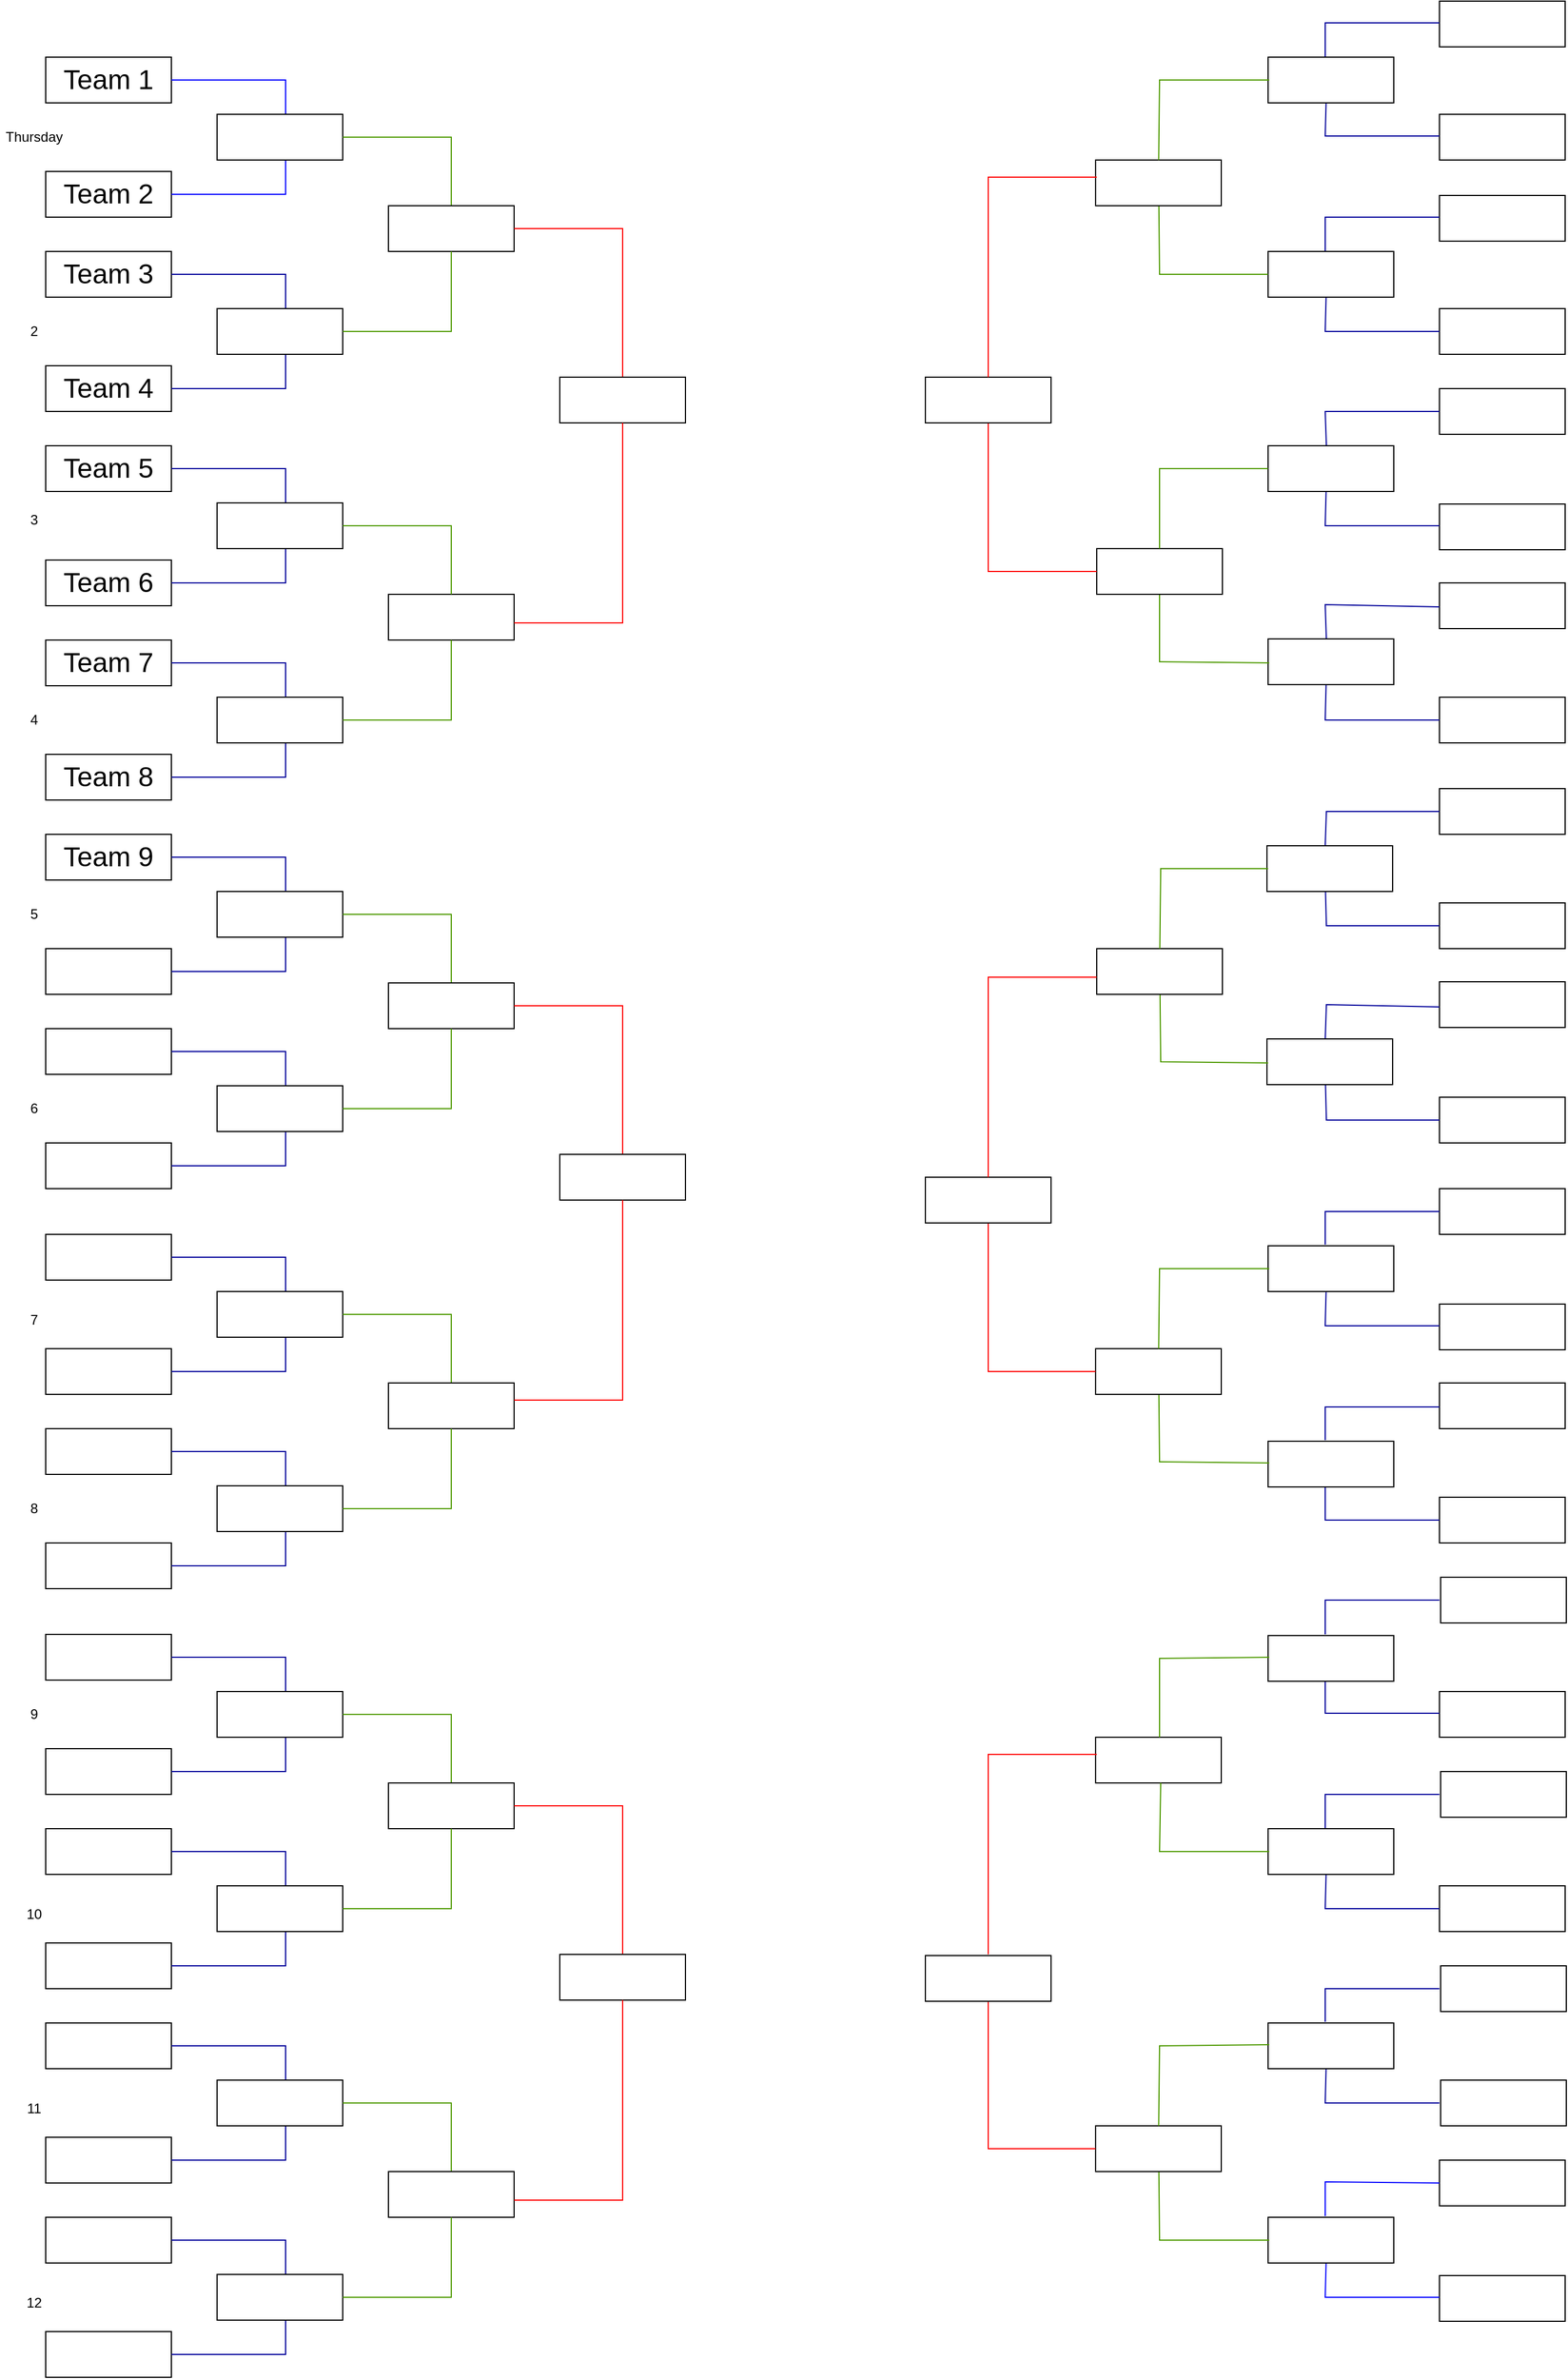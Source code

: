 <mxfile version="26.0.14">
  <diagram name="Page-1" id="8wgxy9TzFDl7dWRC7cgr">
    <mxGraphModel dx="2560" dy="1858" grid="1" gridSize="10" guides="1" tooltips="1" connect="1" arrows="1" fold="1" page="1" pageScale="1" pageWidth="850" pageHeight="1100" math="0" shadow="0">
      <root>
        <mxCell id="0" />
        <mxCell id="1" parent="0" />
        <mxCell id="CkMFdOmKAKPlQsbWJ-E4-1" value="&lt;span style=&quot;font-size: 24px;&quot;&gt;Team 5&lt;/span&gt;" style="rounded=0;whiteSpace=wrap;html=1;" parent="1" vertex="1">
          <mxGeometry x="-260" y="-100" width="110" height="40" as="geometry" />
        </mxCell>
        <mxCell id="CkMFdOmKAKPlQsbWJ-E4-3" value="&lt;span style=&quot;font-size: 24px;&quot;&gt;Team 6&lt;/span&gt;" style="rounded=0;whiteSpace=wrap;html=1;" parent="1" vertex="1">
          <mxGeometry x="-260" width="110" height="40" as="geometry" />
        </mxCell>
        <mxCell id="CkMFdOmKAKPlQsbWJ-E4-8" value="" style="endArrow=none;html=1;rounded=0;strokeColor=light-dark(#000099,#FFFFFF);" parent="1" edge="1">
          <mxGeometry width="50" height="50" relative="1" as="geometry">
            <mxPoint x="-150" y="-80" as="sourcePoint" />
            <mxPoint x="-50" y="-40" as="targetPoint" />
            <Array as="points">
              <mxPoint x="-50" y="-80" />
            </Array>
          </mxGeometry>
        </mxCell>
        <mxCell id="CkMFdOmKAKPlQsbWJ-E4-9" value="" style="endArrow=none;html=1;rounded=0;strokeColor=light-dark(#000099,#FFFFFF);" parent="1" edge="1">
          <mxGeometry width="50" height="50" relative="1" as="geometry">
            <mxPoint x="-150" y="20" as="sourcePoint" />
            <mxPoint x="-50" y="-10" as="targetPoint" />
            <Array as="points">
              <mxPoint x="-50" y="20" />
            </Array>
          </mxGeometry>
        </mxCell>
        <mxCell id="CkMFdOmKAKPlQsbWJ-E4-10" value="" style="rounded=0;whiteSpace=wrap;html=1;" parent="1" vertex="1">
          <mxGeometry x="-110" y="-50" width="110" height="40" as="geometry" />
        </mxCell>
        <mxCell id="CkMFdOmKAKPlQsbWJ-E4-11" value="&lt;span style=&quot;font-size: 24px;&quot;&gt;Team 7&lt;/span&gt;" style="rounded=0;whiteSpace=wrap;html=1;" parent="1" vertex="1">
          <mxGeometry x="-260" y="70" width="110" height="40" as="geometry" />
        </mxCell>
        <mxCell id="CkMFdOmKAKPlQsbWJ-E4-12" value="&lt;span style=&quot;font-size: 24px;&quot;&gt;Team 8&lt;/span&gt;" style="rounded=0;whiteSpace=wrap;html=1;" parent="1" vertex="1">
          <mxGeometry x="-260" y="170" width="110" height="40" as="geometry" />
        </mxCell>
        <mxCell id="CkMFdOmKAKPlQsbWJ-E4-13" value="" style="endArrow=none;html=1;rounded=0;strokeColor=light-dark(#000099,#FFFFFF);" parent="1" edge="1">
          <mxGeometry width="50" height="50" relative="1" as="geometry">
            <mxPoint x="-150" y="90" as="sourcePoint" />
            <mxPoint x="-50" y="130" as="targetPoint" />
            <Array as="points">
              <mxPoint x="-50" y="90" />
            </Array>
          </mxGeometry>
        </mxCell>
        <mxCell id="CkMFdOmKAKPlQsbWJ-E4-14" value="" style="endArrow=none;html=1;rounded=0;strokeColor=light-dark(#000099,#FFFFFF);" parent="1" edge="1">
          <mxGeometry width="50" height="50" relative="1" as="geometry">
            <mxPoint x="-150" y="190" as="sourcePoint" />
            <mxPoint x="-50" y="160" as="targetPoint" />
            <Array as="points">
              <mxPoint x="-50" y="190" />
            </Array>
          </mxGeometry>
        </mxCell>
        <mxCell id="CkMFdOmKAKPlQsbWJ-E4-15" value="" style="rounded=0;whiteSpace=wrap;html=1;" parent="1" vertex="1">
          <mxGeometry x="-110" y="120" width="110" height="40" as="geometry" />
        </mxCell>
        <mxCell id="CkMFdOmKAKPlQsbWJ-E4-16" value="&lt;span style=&quot;font-size: 24px;&quot;&gt;Team 9&lt;/span&gt;" style="rounded=0;whiteSpace=wrap;html=1;" parent="1" vertex="1">
          <mxGeometry x="-260" y="240" width="110" height="40" as="geometry" />
        </mxCell>
        <mxCell id="CkMFdOmKAKPlQsbWJ-E4-17" value="" style="rounded=0;whiteSpace=wrap;html=1;" parent="1" vertex="1">
          <mxGeometry x="-260" y="340" width="110" height="40" as="geometry" />
        </mxCell>
        <mxCell id="CkMFdOmKAKPlQsbWJ-E4-18" value="" style="endArrow=none;html=1;rounded=0;strokeColor=light-dark(#000099,#FFFFFF);" parent="1" edge="1">
          <mxGeometry width="50" height="50" relative="1" as="geometry">
            <mxPoint x="-150" y="260" as="sourcePoint" />
            <mxPoint x="-50" y="300" as="targetPoint" />
            <Array as="points">
              <mxPoint x="-50" y="260" />
            </Array>
          </mxGeometry>
        </mxCell>
        <mxCell id="CkMFdOmKAKPlQsbWJ-E4-19" value="" style="endArrow=none;html=1;rounded=0;strokeColor=light-dark(#000099,#FFFFFF);" parent="1" edge="1">
          <mxGeometry width="50" height="50" relative="1" as="geometry">
            <mxPoint x="-150" y="360" as="sourcePoint" />
            <mxPoint x="-50" y="330" as="targetPoint" />
            <Array as="points">
              <mxPoint x="-50" y="360" />
            </Array>
          </mxGeometry>
        </mxCell>
        <mxCell id="CkMFdOmKAKPlQsbWJ-E4-20" value="" style="rounded=0;whiteSpace=wrap;html=1;" parent="1" vertex="1">
          <mxGeometry x="-110" y="290" width="110" height="40" as="geometry" />
        </mxCell>
        <mxCell id="CkMFdOmKAKPlQsbWJ-E4-21" value="" style="rounded=0;whiteSpace=wrap;html=1;" parent="1" vertex="1">
          <mxGeometry x="-260" y="410" width="110" height="40" as="geometry" />
        </mxCell>
        <mxCell id="CkMFdOmKAKPlQsbWJ-E4-22" value="" style="rounded=0;whiteSpace=wrap;html=1;" parent="1" vertex="1">
          <mxGeometry x="-260" y="510" width="110" height="40" as="geometry" />
        </mxCell>
        <mxCell id="CkMFdOmKAKPlQsbWJ-E4-23" value="" style="endArrow=none;html=1;rounded=0;strokeColor=light-dark(#000099,#FFFFFF);" parent="1" edge="1">
          <mxGeometry width="50" height="50" relative="1" as="geometry">
            <mxPoint x="-150" y="430" as="sourcePoint" />
            <mxPoint x="-50" y="470" as="targetPoint" />
            <Array as="points">
              <mxPoint x="-50" y="430" />
            </Array>
          </mxGeometry>
        </mxCell>
        <mxCell id="CkMFdOmKAKPlQsbWJ-E4-24" value="" style="endArrow=none;html=1;rounded=0;strokeColor=light-dark(#000099,#FFFFFF);" parent="1" edge="1">
          <mxGeometry width="50" height="50" relative="1" as="geometry">
            <mxPoint x="-150" y="530" as="sourcePoint" />
            <mxPoint x="-50" y="500" as="targetPoint" />
            <Array as="points">
              <mxPoint x="-50" y="530" />
            </Array>
          </mxGeometry>
        </mxCell>
        <mxCell id="CkMFdOmKAKPlQsbWJ-E4-25" value="" style="rounded=0;whiteSpace=wrap;html=1;" parent="1" vertex="1">
          <mxGeometry x="-110" y="460" width="110" height="40" as="geometry" />
        </mxCell>
        <mxCell id="CkMFdOmKAKPlQsbWJ-E4-26" value="" style="rounded=0;whiteSpace=wrap;html=1;" parent="1" vertex="1">
          <mxGeometry x="-260" y="590" width="110" height="40" as="geometry" />
        </mxCell>
        <mxCell id="CkMFdOmKAKPlQsbWJ-E4-27" value="" style="rounded=0;whiteSpace=wrap;html=1;" parent="1" vertex="1">
          <mxGeometry x="-260" y="690" width="110" height="40" as="geometry" />
        </mxCell>
        <mxCell id="CkMFdOmKAKPlQsbWJ-E4-28" value="" style="endArrow=none;html=1;rounded=0;strokeColor=light-dark(#000099,#FFFFFF);" parent="1" edge="1">
          <mxGeometry width="50" height="50" relative="1" as="geometry">
            <mxPoint x="-150" y="610" as="sourcePoint" />
            <mxPoint x="-50" y="650" as="targetPoint" />
            <Array as="points">
              <mxPoint x="-50" y="610" />
            </Array>
          </mxGeometry>
        </mxCell>
        <mxCell id="CkMFdOmKAKPlQsbWJ-E4-29" value="" style="endArrow=none;html=1;rounded=0;strokeColor=light-dark(#000099,#FFFFFF);" parent="1" edge="1">
          <mxGeometry width="50" height="50" relative="1" as="geometry">
            <mxPoint x="-150" y="710" as="sourcePoint" />
            <mxPoint x="-50" y="680" as="targetPoint" />
            <Array as="points">
              <mxPoint x="-50" y="710" />
            </Array>
          </mxGeometry>
        </mxCell>
        <mxCell id="CkMFdOmKAKPlQsbWJ-E4-30" value="" style="rounded=0;whiteSpace=wrap;html=1;" parent="1" vertex="1">
          <mxGeometry x="-110" y="640" width="110" height="40" as="geometry" />
        </mxCell>
        <mxCell id="CkMFdOmKAKPlQsbWJ-E4-36" value="" style="rounded=0;whiteSpace=wrap;html=1;" parent="1" vertex="1">
          <mxGeometry x="-260" y="760" width="110" height="40" as="geometry" />
        </mxCell>
        <mxCell id="CkMFdOmKAKPlQsbWJ-E4-37" value="" style="rounded=0;whiteSpace=wrap;html=1;" parent="1" vertex="1">
          <mxGeometry x="-260" y="860" width="110" height="40" as="geometry" />
        </mxCell>
        <mxCell id="CkMFdOmKAKPlQsbWJ-E4-38" value="" style="endArrow=none;html=1;rounded=0;strokeColor=light-dark(#000099,#FFFFFF);" parent="1" edge="1">
          <mxGeometry width="50" height="50" relative="1" as="geometry">
            <mxPoint x="-150" y="780" as="sourcePoint" />
            <mxPoint x="-50" y="820" as="targetPoint" />
            <Array as="points">
              <mxPoint x="-50" y="780" />
            </Array>
          </mxGeometry>
        </mxCell>
        <mxCell id="CkMFdOmKAKPlQsbWJ-E4-39" value="" style="endArrow=none;html=1;rounded=0;strokeColor=light-dark(#000099,#FFFFFF);" parent="1" edge="1">
          <mxGeometry width="50" height="50" relative="1" as="geometry">
            <mxPoint x="-150" y="880" as="sourcePoint" />
            <mxPoint x="-50" y="850" as="targetPoint" />
            <Array as="points">
              <mxPoint x="-50" y="880" />
            </Array>
          </mxGeometry>
        </mxCell>
        <mxCell id="CkMFdOmKAKPlQsbWJ-E4-40" value="" style="rounded=0;whiteSpace=wrap;html=1;" parent="1" vertex="1">
          <mxGeometry x="-110" y="810" width="110" height="40" as="geometry" />
        </mxCell>
        <mxCell id="CkMFdOmKAKPlQsbWJ-E4-41" value="" style="rounded=0;whiteSpace=wrap;html=1;" parent="1" vertex="1">
          <mxGeometry x="-260" y="940" width="110" height="40" as="geometry" />
        </mxCell>
        <mxCell id="CkMFdOmKAKPlQsbWJ-E4-42" value="" style="rounded=0;whiteSpace=wrap;html=1;" parent="1" vertex="1">
          <mxGeometry x="-260" y="1040" width="110" height="40" as="geometry" />
        </mxCell>
        <mxCell id="CkMFdOmKAKPlQsbWJ-E4-43" value="" style="endArrow=none;html=1;rounded=0;strokeColor=light-dark(#000099,#FFFFFF);" parent="1" edge="1">
          <mxGeometry width="50" height="50" relative="1" as="geometry">
            <mxPoint x="-150" y="960" as="sourcePoint" />
            <mxPoint x="-50" y="1000" as="targetPoint" />
            <Array as="points">
              <mxPoint x="-50" y="960" />
            </Array>
          </mxGeometry>
        </mxCell>
        <mxCell id="CkMFdOmKAKPlQsbWJ-E4-44" value="" style="endArrow=none;html=1;rounded=0;strokeColor=light-dark(#000099,#FFFFFF);" parent="1" edge="1">
          <mxGeometry width="50" height="50" relative="1" as="geometry">
            <mxPoint x="-150" y="1060" as="sourcePoint" />
            <mxPoint x="-50" y="1030" as="targetPoint" />
            <Array as="points">
              <mxPoint x="-50" y="1060" />
            </Array>
          </mxGeometry>
        </mxCell>
        <mxCell id="CkMFdOmKAKPlQsbWJ-E4-45" value="" style="rounded=0;whiteSpace=wrap;html=1;" parent="1" vertex="1">
          <mxGeometry x="-110" y="990" width="110" height="40" as="geometry" />
        </mxCell>
        <mxCell id="CkMFdOmKAKPlQsbWJ-E4-46" value="" style="rounded=0;whiteSpace=wrap;html=1;" parent="1" vertex="1">
          <mxGeometry x="-260" y="1110" width="110" height="40" as="geometry" />
        </mxCell>
        <mxCell id="CkMFdOmKAKPlQsbWJ-E4-47" value="" style="rounded=0;whiteSpace=wrap;html=1;" parent="1" vertex="1">
          <mxGeometry x="-260" y="1210" width="110" height="40" as="geometry" />
        </mxCell>
        <mxCell id="CkMFdOmKAKPlQsbWJ-E4-48" value="" style="endArrow=none;html=1;rounded=0;strokeColor=light-dark(#000099,#FFFFFF);" parent="1" edge="1">
          <mxGeometry width="50" height="50" relative="1" as="geometry">
            <mxPoint x="-150" y="1130" as="sourcePoint" />
            <mxPoint x="-50" y="1170" as="targetPoint" />
            <Array as="points">
              <mxPoint x="-50" y="1130" />
            </Array>
          </mxGeometry>
        </mxCell>
        <mxCell id="CkMFdOmKAKPlQsbWJ-E4-49" value="" style="endArrow=none;html=1;rounded=0;strokeColor=light-dark(#000099,#FFFFFF);" parent="1" edge="1">
          <mxGeometry width="50" height="50" relative="1" as="geometry">
            <mxPoint x="-150" y="1230" as="sourcePoint" />
            <mxPoint x="-50" y="1200" as="targetPoint" />
            <Array as="points">
              <mxPoint x="-50" y="1230" />
            </Array>
          </mxGeometry>
        </mxCell>
        <mxCell id="CkMFdOmKAKPlQsbWJ-E4-50" value="" style="rounded=0;whiteSpace=wrap;html=1;" parent="1" vertex="1">
          <mxGeometry x="-110" y="1160" width="110" height="40" as="geometry" />
        </mxCell>
        <mxCell id="CkMFdOmKAKPlQsbWJ-E4-51" value="" style="rounded=0;whiteSpace=wrap;html=1;" parent="1" vertex="1">
          <mxGeometry x="-260" y="1280" width="110" height="40" as="geometry" />
        </mxCell>
        <mxCell id="CkMFdOmKAKPlQsbWJ-E4-52" value="" style="rounded=0;whiteSpace=wrap;html=1;" parent="1" vertex="1">
          <mxGeometry x="-260" y="1380" width="110" height="40" as="geometry" />
        </mxCell>
        <mxCell id="CkMFdOmKAKPlQsbWJ-E4-53" value="" style="endArrow=none;html=1;rounded=0;strokeColor=light-dark(#000099,#FFFFFF);" parent="1" edge="1">
          <mxGeometry width="50" height="50" relative="1" as="geometry">
            <mxPoint x="-150" y="1300" as="sourcePoint" />
            <mxPoint x="-50" y="1340" as="targetPoint" />
            <Array as="points">
              <mxPoint x="-50" y="1300" />
            </Array>
          </mxGeometry>
        </mxCell>
        <mxCell id="CkMFdOmKAKPlQsbWJ-E4-54" value="" style="endArrow=none;html=1;rounded=0;strokeColor=light-dark(#000099,#FFFFFF);" parent="1" edge="1">
          <mxGeometry width="50" height="50" relative="1" as="geometry">
            <mxPoint x="-150" y="1400" as="sourcePoint" />
            <mxPoint x="-50" y="1370" as="targetPoint" />
            <Array as="points">
              <mxPoint x="-50" y="1400" />
            </Array>
          </mxGeometry>
        </mxCell>
        <mxCell id="CkMFdOmKAKPlQsbWJ-E4-55" value="" style="rounded=0;whiteSpace=wrap;html=1;" parent="1" vertex="1">
          <mxGeometry x="-110" y="1330" width="110" height="40" as="geometry" />
        </mxCell>
        <mxCell id="CkMFdOmKAKPlQsbWJ-E4-56" value="" style="rounded=0;whiteSpace=wrap;html=1;" parent="1" vertex="1">
          <mxGeometry x="-260" y="1450" width="110" height="40" as="geometry" />
        </mxCell>
        <mxCell id="CkMFdOmKAKPlQsbWJ-E4-57" value="" style="rounded=0;whiteSpace=wrap;html=1;" parent="1" vertex="1">
          <mxGeometry x="-260" y="1550" width="110" height="40" as="geometry" />
        </mxCell>
        <mxCell id="CkMFdOmKAKPlQsbWJ-E4-58" value="" style="endArrow=none;html=1;rounded=0;strokeColor=light-dark(#000099,#FFFFFF);" parent="1" edge="1">
          <mxGeometry width="50" height="50" relative="1" as="geometry">
            <mxPoint x="-150" y="1470" as="sourcePoint" />
            <mxPoint x="-50" y="1510" as="targetPoint" />
            <Array as="points">
              <mxPoint x="-50" y="1470" />
            </Array>
          </mxGeometry>
        </mxCell>
        <mxCell id="CkMFdOmKAKPlQsbWJ-E4-59" value="" style="endArrow=none;html=1;rounded=0;strokeColor=light-dark(#000099,#FFFFFF);" parent="1" edge="1">
          <mxGeometry width="50" height="50" relative="1" as="geometry">
            <mxPoint x="-150" y="1570" as="sourcePoint" />
            <mxPoint x="-50" y="1540" as="targetPoint" />
            <Array as="points">
              <mxPoint x="-50" y="1570" />
            </Array>
          </mxGeometry>
        </mxCell>
        <mxCell id="CkMFdOmKAKPlQsbWJ-E4-60" value="" style="rounded=0;whiteSpace=wrap;html=1;" parent="1" vertex="1">
          <mxGeometry x="-110" y="1500" width="110" height="40" as="geometry" />
        </mxCell>
        <mxCell id="CkMFdOmKAKPlQsbWJ-E4-61" value="&lt;span style=&quot;font-size: 24px;&quot;&gt;Team 3&lt;/span&gt;" style="rounded=0;whiteSpace=wrap;html=1;" parent="1" vertex="1">
          <mxGeometry x="-260" y="-270" width="110" height="40" as="geometry" />
        </mxCell>
        <mxCell id="CkMFdOmKAKPlQsbWJ-E4-62" value="&lt;span style=&quot;font-size: 24px;&quot;&gt;Team 4&lt;/span&gt;" style="rounded=0;whiteSpace=wrap;html=1;" parent="1" vertex="1">
          <mxGeometry x="-260" y="-170" width="110" height="40" as="geometry" />
        </mxCell>
        <mxCell id="CkMFdOmKAKPlQsbWJ-E4-63" value="" style="endArrow=none;html=1;rounded=0;strokeColor=light-dark(#000099,#FFFFFF);" parent="1" edge="1">
          <mxGeometry width="50" height="50" relative="1" as="geometry">
            <mxPoint x="-150" y="-250" as="sourcePoint" />
            <mxPoint x="-50" y="-210" as="targetPoint" />
            <Array as="points">
              <mxPoint x="-50" y="-250" />
            </Array>
          </mxGeometry>
        </mxCell>
        <mxCell id="CkMFdOmKAKPlQsbWJ-E4-64" value="" style="endArrow=none;html=1;rounded=0;strokeColor=light-dark(#000099,#FFFFFF);" parent="1" edge="1">
          <mxGeometry width="50" height="50" relative="1" as="geometry">
            <mxPoint x="-150" y="-150" as="sourcePoint" />
            <mxPoint x="-50" y="-180" as="targetPoint" />
            <Array as="points">
              <mxPoint x="-50" y="-150" />
            </Array>
          </mxGeometry>
        </mxCell>
        <mxCell id="CkMFdOmKAKPlQsbWJ-E4-65" value="" style="rounded=0;whiteSpace=wrap;html=1;" parent="1" vertex="1">
          <mxGeometry x="-110" y="-220" width="110" height="40" as="geometry" />
        </mxCell>
        <mxCell id="CkMFdOmKAKPlQsbWJ-E4-66" value="&lt;font style=&quot;font-size: 24px;&quot;&gt;Team 1&lt;/font&gt;" style="rounded=0;whiteSpace=wrap;html=1;" parent="1" vertex="1">
          <mxGeometry x="-260" y="-440" width="110" height="40" as="geometry" />
        </mxCell>
        <mxCell id="CkMFdOmKAKPlQsbWJ-E4-67" value="&lt;span style=&quot;font-size: 24px;&quot;&gt;Team 2&lt;/span&gt;" style="rounded=0;whiteSpace=wrap;html=1;" parent="1" vertex="1">
          <mxGeometry x="-260" y="-340" width="110" height="40" as="geometry" />
        </mxCell>
        <mxCell id="CkMFdOmKAKPlQsbWJ-E4-68" value="" style="endArrow=none;html=1;rounded=0;strokeColor=light-dark(#0000FF,#FFFFFF);" parent="1" edge="1">
          <mxGeometry width="50" height="50" relative="1" as="geometry">
            <mxPoint x="-150" y="-420" as="sourcePoint" />
            <mxPoint x="-50" y="-380" as="targetPoint" />
            <Array as="points">
              <mxPoint x="-50" y="-420" />
            </Array>
          </mxGeometry>
        </mxCell>
        <mxCell id="CkMFdOmKAKPlQsbWJ-E4-69" value="" style="endArrow=none;html=1;rounded=0;strokeColor=light-dark(#0000FF,#FFFFFF);" parent="1" edge="1">
          <mxGeometry width="50" height="50" relative="1" as="geometry">
            <mxPoint x="-150" y="-320" as="sourcePoint" />
            <mxPoint x="-50" y="-350" as="targetPoint" />
            <Array as="points">
              <mxPoint x="-50" y="-320" />
            </Array>
          </mxGeometry>
        </mxCell>
        <mxCell id="CkMFdOmKAKPlQsbWJ-E4-70" value="" style="rounded=0;whiteSpace=wrap;html=1;" parent="1" vertex="1">
          <mxGeometry x="-110" y="-390" width="110" height="40" as="geometry" />
        </mxCell>
        <mxCell id="CkMFdOmKAKPlQsbWJ-E4-131" value="" style="endArrow=none;html=1;rounded=0;entryX=0.5;entryY=0;entryDx=0;entryDy=0;strokeColor=light-dark(#4D9900,#FFFFFF);" parent="1" target="CkMFdOmKAKPlQsbWJ-E4-133" edge="1">
          <mxGeometry width="50" height="50" relative="1" as="geometry">
            <mxPoint y="-370" as="sourcePoint" />
            <mxPoint x="99" y="-305" as="targetPoint" />
            <Array as="points">
              <mxPoint x="95" y="-370" />
            </Array>
          </mxGeometry>
        </mxCell>
        <mxCell id="CkMFdOmKAKPlQsbWJ-E4-133" value="" style="rounded=0;whiteSpace=wrap;html=1;" parent="1" vertex="1">
          <mxGeometry x="40" y="-310" width="110" height="40" as="geometry" />
        </mxCell>
        <mxCell id="CkMFdOmKAKPlQsbWJ-E4-134" value="" style="endArrow=none;html=1;rounded=0;strokeColor=light-dark(#4D9900,#FFFFFF);" parent="1" target="CkMFdOmKAKPlQsbWJ-E4-133" edge="1">
          <mxGeometry width="50" height="50" relative="1" as="geometry">
            <mxPoint y="-200" as="sourcePoint" />
            <mxPoint x="95" y="-140" as="targetPoint" />
            <Array as="points">
              <mxPoint x="95" y="-200" />
            </Array>
          </mxGeometry>
        </mxCell>
        <mxCell id="CkMFdOmKAKPlQsbWJ-E4-136" value="" style="rounded=0;whiteSpace=wrap;html=1;" parent="1" vertex="1">
          <mxGeometry x="40" y="30" width="110" height="40" as="geometry" />
        </mxCell>
        <mxCell id="CkMFdOmKAKPlQsbWJ-E4-137" value="" style="endArrow=none;html=1;rounded=0;entryX=0.5;entryY=0;entryDx=0;entryDy=0;strokeColor=light-dark(#4D9900,#FFFFFF);" parent="1" edge="1">
          <mxGeometry width="50" height="50" relative="1" as="geometry">
            <mxPoint y="-30" as="sourcePoint" />
            <mxPoint x="95" y="30" as="targetPoint" />
            <Array as="points">
              <mxPoint x="95" y="-30" />
            </Array>
          </mxGeometry>
        </mxCell>
        <mxCell id="CkMFdOmKAKPlQsbWJ-E4-138" value="" style="endArrow=none;html=1;rounded=0;strokeColor=light-dark(#4D9900,#FFFFFF);" parent="1" edge="1">
          <mxGeometry width="50" height="50" relative="1" as="geometry">
            <mxPoint y="140" as="sourcePoint" />
            <mxPoint x="95" y="70" as="targetPoint" />
            <Array as="points">
              <mxPoint x="95" y="140" />
            </Array>
          </mxGeometry>
        </mxCell>
        <mxCell id="CkMFdOmKAKPlQsbWJ-E4-139" value="" style="endArrow=none;html=1;rounded=0;entryX=0.5;entryY=0;entryDx=0;entryDy=0;strokeColor=light-dark(#4D9900,#FFFFFF);" parent="1" target="CkMFdOmKAKPlQsbWJ-E4-140" edge="1">
          <mxGeometry width="50" height="50" relative="1" as="geometry">
            <mxPoint y="310" as="sourcePoint" />
            <mxPoint x="99" y="375" as="targetPoint" />
            <Array as="points">
              <mxPoint x="95" y="310" />
            </Array>
          </mxGeometry>
        </mxCell>
        <mxCell id="CkMFdOmKAKPlQsbWJ-E4-140" value="" style="rounded=0;whiteSpace=wrap;html=1;" parent="1" vertex="1">
          <mxGeometry x="40" y="370" width="110" height="40" as="geometry" />
        </mxCell>
        <mxCell id="CkMFdOmKAKPlQsbWJ-E4-141" value="" style="endArrow=none;html=1;rounded=0;strokeColor=light-dark(#4D9900,#FFFFFF);" parent="1" target="CkMFdOmKAKPlQsbWJ-E4-140" edge="1">
          <mxGeometry width="50" height="50" relative="1" as="geometry">
            <mxPoint y="480" as="sourcePoint" />
            <mxPoint x="95" y="540" as="targetPoint" />
            <Array as="points">
              <mxPoint x="95" y="480" />
            </Array>
          </mxGeometry>
        </mxCell>
        <mxCell id="CkMFdOmKAKPlQsbWJ-E4-142" value="" style="endArrow=none;html=1;rounded=0;entryX=0.5;entryY=0;entryDx=0;entryDy=0;strokeColor=light-dark(#4D9900,#FFFFFF);" parent="1" target="CkMFdOmKAKPlQsbWJ-E4-143" edge="1">
          <mxGeometry width="50" height="50" relative="1" as="geometry">
            <mxPoint y="660" as="sourcePoint" />
            <mxPoint x="99" y="725" as="targetPoint" />
            <Array as="points">
              <mxPoint x="95" y="660" />
            </Array>
          </mxGeometry>
        </mxCell>
        <mxCell id="CkMFdOmKAKPlQsbWJ-E4-143" value="" style="rounded=0;whiteSpace=wrap;html=1;" parent="1" vertex="1">
          <mxGeometry x="40" y="720" width="110" height="40" as="geometry" />
        </mxCell>
        <mxCell id="CkMFdOmKAKPlQsbWJ-E4-144" value="" style="endArrow=none;html=1;rounded=0;strokeColor=light-dark(#4D9900,#FFFFFF);" parent="1" target="CkMFdOmKAKPlQsbWJ-E4-143" edge="1">
          <mxGeometry width="50" height="50" relative="1" as="geometry">
            <mxPoint y="830" as="sourcePoint" />
            <mxPoint x="95" y="890" as="targetPoint" />
            <Array as="points">
              <mxPoint x="95" y="830" />
            </Array>
          </mxGeometry>
        </mxCell>
        <mxCell id="CkMFdOmKAKPlQsbWJ-E4-145" value="" style="endArrow=none;html=1;rounded=0;entryX=0.5;entryY=0;entryDx=0;entryDy=0;strokeColor=light-dark(#4D9900,#FFFFFF);" parent="1" target="CkMFdOmKAKPlQsbWJ-E4-146" edge="1">
          <mxGeometry width="50" height="50" relative="1" as="geometry">
            <mxPoint y="1010" as="sourcePoint" />
            <mxPoint x="99" y="1075" as="targetPoint" />
            <Array as="points">
              <mxPoint x="95" y="1010" />
            </Array>
          </mxGeometry>
        </mxCell>
        <mxCell id="CkMFdOmKAKPlQsbWJ-E4-146" value="" style="rounded=0;whiteSpace=wrap;html=1;" parent="1" vertex="1">
          <mxGeometry x="40" y="1070" width="110" height="40" as="geometry" />
        </mxCell>
        <mxCell id="CkMFdOmKAKPlQsbWJ-E4-147" value="" style="endArrow=none;html=1;rounded=0;strokeColor=light-dark(#4D9900,#FFFFFF);" parent="1" target="CkMFdOmKAKPlQsbWJ-E4-146" edge="1">
          <mxGeometry width="50" height="50" relative="1" as="geometry">
            <mxPoint y="1180" as="sourcePoint" />
            <mxPoint x="95" y="1240" as="targetPoint" />
            <Array as="points">
              <mxPoint x="95" y="1180" />
            </Array>
          </mxGeometry>
        </mxCell>
        <mxCell id="CkMFdOmKAKPlQsbWJ-E4-148" value="" style="endArrow=none;html=1;rounded=0;entryX=0.5;entryY=0;entryDx=0;entryDy=0;strokeColor=light-dark(#4D9900,#FFFFFF);" parent="1" target="CkMFdOmKAKPlQsbWJ-E4-149" edge="1">
          <mxGeometry width="50" height="50" relative="1" as="geometry">
            <mxPoint y="1350" as="sourcePoint" />
            <mxPoint x="99" y="1415" as="targetPoint" />
            <Array as="points">
              <mxPoint x="95" y="1350" />
            </Array>
          </mxGeometry>
        </mxCell>
        <mxCell id="CkMFdOmKAKPlQsbWJ-E4-149" value="" style="rounded=0;whiteSpace=wrap;html=1;" parent="1" vertex="1">
          <mxGeometry x="40" y="1410" width="110" height="40" as="geometry" />
        </mxCell>
        <mxCell id="CkMFdOmKAKPlQsbWJ-E4-150" value="" style="endArrow=none;html=1;rounded=0;strokeColor=light-dark(#4D9900,#FFFFFF);" parent="1" target="CkMFdOmKAKPlQsbWJ-E4-149" edge="1">
          <mxGeometry width="50" height="50" relative="1" as="geometry">
            <mxPoint y="1520" as="sourcePoint" />
            <mxPoint x="95" y="1580" as="targetPoint" />
            <Array as="points">
              <mxPoint x="95" y="1520" />
            </Array>
          </mxGeometry>
        </mxCell>
        <mxCell id="CkMFdOmKAKPlQsbWJ-E4-151" value="" style="endArrow=none;html=1;rounded=0;entryX=0.5;entryY=0;entryDx=0;entryDy=0;strokeColor=light-dark(#FF0000,#FFFFFF);" parent="1" target="CkMFdOmKAKPlQsbWJ-E4-152" edge="1">
          <mxGeometry width="50" height="50" relative="1" as="geometry">
            <mxPoint x="150" y="-290" as="sourcePoint" />
            <mxPoint x="245" y="-230" as="targetPoint" />
            <Array as="points">
              <mxPoint x="245" y="-290" />
            </Array>
          </mxGeometry>
        </mxCell>
        <mxCell id="CkMFdOmKAKPlQsbWJ-E4-152" value="" style="rounded=0;whiteSpace=wrap;html=1;" parent="1" vertex="1">
          <mxGeometry x="190" y="-160" width="110" height="40" as="geometry" />
        </mxCell>
        <mxCell id="CkMFdOmKAKPlQsbWJ-E4-153" value="" style="endArrow=none;html=1;rounded=0;strokeColor=light-dark(#FF0000,#FFFFFF);entryX=0.5;entryY=1;entryDx=0;entryDy=0;" parent="1" target="CkMFdOmKAKPlQsbWJ-E4-152" edge="1">
          <mxGeometry width="50" height="50" relative="1" as="geometry">
            <mxPoint x="150" y="55" as="sourcePoint" />
            <mxPoint x="245" y="-15" as="targetPoint" />
            <Array as="points">
              <mxPoint x="245" y="55" />
            </Array>
          </mxGeometry>
        </mxCell>
        <mxCell id="CkMFdOmKAKPlQsbWJ-E4-154" value="" style="endArrow=none;html=1;rounded=0;entryX=0.5;entryY=0;entryDx=0;entryDy=0;strokeColor=light-dark(#FF0000,#FFFFFF);" parent="1" target="CkMFdOmKAKPlQsbWJ-E4-155" edge="1">
          <mxGeometry width="50" height="50" relative="1" as="geometry">
            <mxPoint x="150" y="390" as="sourcePoint" />
            <mxPoint x="245" y="450" as="targetPoint" />
            <Array as="points">
              <mxPoint x="245" y="390" />
            </Array>
          </mxGeometry>
        </mxCell>
        <mxCell id="CkMFdOmKAKPlQsbWJ-E4-155" value="" style="rounded=0;whiteSpace=wrap;html=1;" parent="1" vertex="1">
          <mxGeometry x="190" y="520" width="110" height="40" as="geometry" />
        </mxCell>
        <mxCell id="CkMFdOmKAKPlQsbWJ-E4-156" value="" style="endArrow=none;html=1;rounded=0;strokeColor=light-dark(#FF0000,#FFFFFF);entryX=0.5;entryY=1;entryDx=0;entryDy=0;" parent="1" target="CkMFdOmKAKPlQsbWJ-E4-155" edge="1">
          <mxGeometry width="50" height="50" relative="1" as="geometry">
            <mxPoint x="150" y="735" as="sourcePoint" />
            <mxPoint x="245" y="665" as="targetPoint" />
            <Array as="points">
              <mxPoint x="245" y="735" />
            </Array>
          </mxGeometry>
        </mxCell>
        <mxCell id="CkMFdOmKAKPlQsbWJ-E4-157" value="" style="endArrow=none;html=1;rounded=0;entryX=0.5;entryY=0;entryDx=0;entryDy=0;strokeColor=light-dark(#FF0000,#FFFFFF);" parent="1" target="CkMFdOmKAKPlQsbWJ-E4-158" edge="1">
          <mxGeometry width="50" height="50" relative="1" as="geometry">
            <mxPoint x="150" y="1090" as="sourcePoint" />
            <mxPoint x="245" y="1150" as="targetPoint" />
            <Array as="points">
              <mxPoint x="245" y="1090" />
            </Array>
          </mxGeometry>
        </mxCell>
        <mxCell id="CkMFdOmKAKPlQsbWJ-E4-158" value="" style="rounded=0;whiteSpace=wrap;html=1;" parent="1" vertex="1">
          <mxGeometry x="190" y="1220" width="110" height="40" as="geometry" />
        </mxCell>
        <mxCell id="CkMFdOmKAKPlQsbWJ-E4-159" value="" style="endArrow=none;html=1;rounded=0;strokeColor=light-dark(#FF0000,#FFFFFF);entryX=0.5;entryY=1;entryDx=0;entryDy=0;" parent="1" target="CkMFdOmKAKPlQsbWJ-E4-158" edge="1">
          <mxGeometry width="50" height="50" relative="1" as="geometry">
            <mxPoint x="150" y="1435" as="sourcePoint" />
            <mxPoint x="245" y="1365" as="targetPoint" />
            <Array as="points">
              <mxPoint x="245" y="1435" />
            </Array>
          </mxGeometry>
        </mxCell>
        <mxCell id="CkMFdOmKAKPlQsbWJ-E4-161" value="Thursday" style="text;html=1;align=center;verticalAlign=middle;whiteSpace=wrap;rounded=0;" parent="1" vertex="1">
          <mxGeometry x="-300" y="-385" width="60" height="30" as="geometry" />
        </mxCell>
        <mxCell id="CkMFdOmKAKPlQsbWJ-E4-162" value="2" style="text;html=1;align=center;verticalAlign=middle;whiteSpace=wrap;rounded=0;" parent="1" vertex="1">
          <mxGeometry x="-300" y="-215" width="60" height="30" as="geometry" />
        </mxCell>
        <mxCell id="CkMFdOmKAKPlQsbWJ-E4-163" value="3" style="text;html=1;align=center;verticalAlign=middle;whiteSpace=wrap;rounded=0;" parent="1" vertex="1">
          <mxGeometry x="-300" y="-50" width="60" height="30" as="geometry" />
        </mxCell>
        <mxCell id="CkMFdOmKAKPlQsbWJ-E4-164" value="4" style="text;html=1;align=center;verticalAlign=middle;whiteSpace=wrap;rounded=0;" parent="1" vertex="1">
          <mxGeometry x="-300" y="125" width="60" height="30" as="geometry" />
        </mxCell>
        <mxCell id="CkMFdOmKAKPlQsbWJ-E4-165" value="5" style="text;html=1;align=center;verticalAlign=middle;whiteSpace=wrap;rounded=0;" parent="1" vertex="1">
          <mxGeometry x="-300" y="295" width="60" height="30" as="geometry" />
        </mxCell>
        <mxCell id="CkMFdOmKAKPlQsbWJ-E4-166" value="6" style="text;html=1;align=center;verticalAlign=middle;whiteSpace=wrap;rounded=0;" parent="1" vertex="1">
          <mxGeometry x="-300" y="465" width="60" height="30" as="geometry" />
        </mxCell>
        <mxCell id="CkMFdOmKAKPlQsbWJ-E4-167" value="7" style="text;html=1;align=center;verticalAlign=middle;whiteSpace=wrap;rounded=0;" parent="1" vertex="1">
          <mxGeometry x="-300" y="650" width="60" height="30" as="geometry" />
        </mxCell>
        <mxCell id="CkMFdOmKAKPlQsbWJ-E4-168" value="8" style="text;html=1;align=center;verticalAlign=middle;whiteSpace=wrap;rounded=0;" parent="1" vertex="1">
          <mxGeometry x="-300" y="815" width="60" height="30" as="geometry" />
        </mxCell>
        <mxCell id="CkMFdOmKAKPlQsbWJ-E4-169" value="9" style="text;html=1;align=center;verticalAlign=middle;whiteSpace=wrap;rounded=0;" parent="1" vertex="1">
          <mxGeometry x="-300" y="995" width="60" height="30" as="geometry" />
        </mxCell>
        <mxCell id="CkMFdOmKAKPlQsbWJ-E4-170" value="10" style="text;html=1;align=center;verticalAlign=middle;whiteSpace=wrap;rounded=0;" parent="1" vertex="1">
          <mxGeometry x="-300" y="1170" width="60" height="30" as="geometry" />
        </mxCell>
        <mxCell id="CkMFdOmKAKPlQsbWJ-E4-171" value="11" style="text;html=1;align=center;verticalAlign=middle;whiteSpace=wrap;rounded=0;" parent="1" vertex="1">
          <mxGeometry x="-300" y="1340" width="60" height="30" as="geometry" />
        </mxCell>
        <mxCell id="CkMFdOmKAKPlQsbWJ-E4-172" value="12" style="text;html=1;align=center;verticalAlign=middle;whiteSpace=wrap;rounded=0;" parent="1" vertex="1">
          <mxGeometry x="-300" y="1510" width="60" height="30" as="geometry" />
        </mxCell>
        <mxCell id="CkMFdOmKAKPlQsbWJ-E4-260" value="" style="group;rotation=-180;" parent="1" vertex="1" connectable="0">
          <mxGeometry x="510" y="-490" width="560" height="2030" as="geometry" />
        </mxCell>
        <mxCell id="CkMFdOmKAKPlQsbWJ-E4-173" value="" style="rounded=0;whiteSpace=wrap;html=1;direction=west;rotation=-180;" parent="CkMFdOmKAKPlQsbWJ-E4-260" vertex="1">
          <mxGeometry x="450" y="1650" width="110" height="40" as="geometry" />
        </mxCell>
        <mxCell id="CkMFdOmKAKPlQsbWJ-E4-174" value="" style="rounded=0;whiteSpace=wrap;html=1;direction=west;rotation=-180;" parent="CkMFdOmKAKPlQsbWJ-E4-260" vertex="1">
          <mxGeometry x="451" y="1550" width="110" height="40" as="geometry" />
        </mxCell>
        <mxCell id="CkMFdOmKAKPlQsbWJ-E4-175" value="" style="endArrow=none;html=1;rounded=0;strokeColor=light-dark(#000099,#FFFFFF);" parent="CkMFdOmKAKPlQsbWJ-E4-260" edge="1">
          <mxGeometry width="50" height="50" relative="1" as="geometry">
            <mxPoint x="450" y="1670" as="sourcePoint" />
            <mxPoint x="351" y="1630" as="targetPoint" />
            <Array as="points">
              <mxPoint x="350" y="1670" />
            </Array>
          </mxGeometry>
        </mxCell>
        <mxCell id="CkMFdOmKAKPlQsbWJ-E4-176" value="" style="endArrow=none;html=1;rounded=0;strokeColor=light-dark(#000099,#FFFFFF);" parent="CkMFdOmKAKPlQsbWJ-E4-260" edge="1">
          <mxGeometry width="50" height="50" relative="1" as="geometry">
            <mxPoint x="450" y="1570" as="sourcePoint" />
            <mxPoint x="350" y="1600" as="targetPoint" />
            <Array as="points">
              <mxPoint x="350" y="1570" />
            </Array>
          </mxGeometry>
        </mxCell>
        <mxCell id="CkMFdOmKAKPlQsbWJ-E4-177" value="" style="rounded=0;whiteSpace=wrap;html=1;direction=west;rotation=-180;" parent="CkMFdOmKAKPlQsbWJ-E4-260" vertex="1">
          <mxGeometry x="300" y="1600" width="110" height="40" as="geometry" />
        </mxCell>
        <mxCell id="CkMFdOmKAKPlQsbWJ-E4-178" value="" style="rounded=0;whiteSpace=wrap;html=1;direction=west;rotation=-180;" parent="CkMFdOmKAKPlQsbWJ-E4-260" vertex="1">
          <mxGeometry x="450" y="1480" width="110" height="40" as="geometry" />
        </mxCell>
        <mxCell id="CkMFdOmKAKPlQsbWJ-E4-179" value="" style="rounded=0;whiteSpace=wrap;html=1;direction=west;rotation=-180;" parent="CkMFdOmKAKPlQsbWJ-E4-260" vertex="1">
          <mxGeometry x="451" y="1380" width="110" height="40" as="geometry" />
        </mxCell>
        <mxCell id="CkMFdOmKAKPlQsbWJ-E4-180" value="" style="endArrow=none;html=1;rounded=0;strokeColor=light-dark(#000099,#FFFFFF);" parent="CkMFdOmKAKPlQsbWJ-E4-260" edge="1">
          <mxGeometry width="50" height="50" relative="1" as="geometry">
            <mxPoint x="450" y="1499" as="sourcePoint" />
            <mxPoint x="350" y="1460" as="targetPoint" />
            <Array as="points">
              <mxPoint x="350" y="1499" />
            </Array>
          </mxGeometry>
        </mxCell>
        <mxCell id="CkMFdOmKAKPlQsbWJ-E4-181" value="" style="endArrow=none;html=1;rounded=0;strokeColor=light-dark(#000099,#FFFFFF);" parent="CkMFdOmKAKPlQsbWJ-E4-260" edge="1">
          <mxGeometry width="50" height="50" relative="1" as="geometry">
            <mxPoint x="450" y="1400" as="sourcePoint" />
            <mxPoint x="350" y="1430" as="targetPoint" />
            <Array as="points">
              <mxPoint x="350" y="1400" />
            </Array>
          </mxGeometry>
        </mxCell>
        <mxCell id="CkMFdOmKAKPlQsbWJ-E4-182" value="" style="rounded=0;whiteSpace=wrap;html=1;direction=west;rotation=-180;" parent="CkMFdOmKAKPlQsbWJ-E4-260" vertex="1">
          <mxGeometry x="300" y="1431" width="110" height="40" as="geometry" />
        </mxCell>
        <mxCell id="CkMFdOmKAKPlQsbWJ-E4-183" value="" style="rounded=0;whiteSpace=wrap;html=1;direction=west;rotation=-180;" parent="CkMFdOmKAKPlQsbWJ-E4-260" vertex="1">
          <mxGeometry x="450" y="1310" width="110" height="40" as="geometry" />
        </mxCell>
        <mxCell id="CkMFdOmKAKPlQsbWJ-E4-184" value="" style="rounded=0;whiteSpace=wrap;html=1;direction=west;rotation=-180;" parent="CkMFdOmKAKPlQsbWJ-E4-260" vertex="1">
          <mxGeometry x="450" y="1210" width="110" height="40" as="geometry" />
        </mxCell>
        <mxCell id="CkMFdOmKAKPlQsbWJ-E4-185" value="" style="endArrow=none;html=1;rounded=0;strokeColor=light-dark(#000099,#FFFFFF);" parent="CkMFdOmKAKPlQsbWJ-E4-260" edge="1">
          <mxGeometry width="50" height="50" relative="1" as="geometry">
            <mxPoint x="450" y="1330" as="sourcePoint" />
            <mxPoint x="350" y="1290" as="targetPoint" />
            <Array as="points">
              <mxPoint x="350" y="1330" />
            </Array>
          </mxGeometry>
        </mxCell>
        <mxCell id="CkMFdOmKAKPlQsbWJ-E4-186" value="" style="endArrow=none;html=1;rounded=0;strokeColor=light-dark(#000099,#FFFFFF);" parent="CkMFdOmKAKPlQsbWJ-E4-260" edge="1">
          <mxGeometry width="50" height="50" relative="1" as="geometry">
            <mxPoint x="450" y="1231" as="sourcePoint" />
            <mxPoint x="350" y="1260" as="targetPoint" />
            <Array as="points">
              <mxPoint x="350" y="1231" />
            </Array>
          </mxGeometry>
        </mxCell>
        <mxCell id="CkMFdOmKAKPlQsbWJ-E4-187" value="" style="rounded=0;whiteSpace=wrap;html=1;direction=west;rotation=-180;" parent="CkMFdOmKAKPlQsbWJ-E4-260" vertex="1">
          <mxGeometry x="300" y="1261" width="110" height="40" as="geometry" />
        </mxCell>
        <mxCell id="CkMFdOmKAKPlQsbWJ-E4-188" value="" style="rounded=0;whiteSpace=wrap;html=1;direction=west;rotation=-180;" parent="CkMFdOmKAKPlQsbWJ-E4-260" vertex="1">
          <mxGeometry x="450" y="1141" width="110" height="40" as="geometry" />
        </mxCell>
        <mxCell id="CkMFdOmKAKPlQsbWJ-E4-189" value="" style="rounded=0;whiteSpace=wrap;html=1;direction=west;rotation=-180;" parent="CkMFdOmKAKPlQsbWJ-E4-260" vertex="1">
          <mxGeometry x="450" y="1040" width="110" height="40" as="geometry" />
        </mxCell>
        <mxCell id="CkMFdOmKAKPlQsbWJ-E4-190" value="" style="endArrow=none;html=1;rounded=0;strokeColor=light-dark(#000099,#FFFFFF);" parent="CkMFdOmKAKPlQsbWJ-E4-260" edge="1">
          <mxGeometry width="50" height="50" relative="1" as="geometry">
            <mxPoint x="450" y="1160" as="sourcePoint" />
            <mxPoint x="351" y="1120" as="targetPoint" />
            <Array as="points">
              <mxPoint x="350" y="1160" />
            </Array>
          </mxGeometry>
        </mxCell>
        <mxCell id="CkMFdOmKAKPlQsbWJ-E4-191" value="" style="endArrow=none;html=1;rounded=0;strokeColor=light-dark(#000099,#FFFFFF);" parent="CkMFdOmKAKPlQsbWJ-E4-260" edge="1">
          <mxGeometry width="50" height="50" relative="1" as="geometry">
            <mxPoint x="450" y="1060" as="sourcePoint" />
            <mxPoint x="350" y="1089" as="targetPoint" />
            <Array as="points">
              <mxPoint x="350" y="1060" />
            </Array>
          </mxGeometry>
        </mxCell>
        <mxCell id="CkMFdOmKAKPlQsbWJ-E4-192" value="" style="rounded=0;whiteSpace=wrap;html=1;direction=west;rotation=-180;" parent="CkMFdOmKAKPlQsbWJ-E4-260" vertex="1">
          <mxGeometry x="300" y="1090" width="110" height="40" as="geometry" />
        </mxCell>
        <mxCell id="CkMFdOmKAKPlQsbWJ-E4-193" value="" style="rounded=0;whiteSpace=wrap;html=1;direction=west;rotation=-180;" parent="CkMFdOmKAKPlQsbWJ-E4-260" vertex="1">
          <mxGeometry x="450" y="960" width="110" height="40" as="geometry" />
        </mxCell>
        <mxCell id="CkMFdOmKAKPlQsbWJ-E4-194" value="" style="rounded=0;whiteSpace=wrap;html=1;direction=west;rotation=-180;" parent="CkMFdOmKAKPlQsbWJ-E4-260" vertex="1">
          <mxGeometry x="450" y="859" width="110" height="40" as="geometry" />
        </mxCell>
        <mxCell id="CkMFdOmKAKPlQsbWJ-E4-195" value="" style="endArrow=none;html=1;rounded=0;strokeColor=light-dark(#000099,#FFFFFF);" parent="CkMFdOmKAKPlQsbWJ-E4-260" edge="1">
          <mxGeometry width="50" height="50" relative="1" as="geometry">
            <mxPoint x="450" y="980" as="sourcePoint" />
            <mxPoint x="350" y="939" as="targetPoint" />
            <Array as="points">
              <mxPoint x="351" y="980" />
            </Array>
          </mxGeometry>
        </mxCell>
        <mxCell id="CkMFdOmKAKPlQsbWJ-E4-196" value="" style="endArrow=none;html=1;rounded=0;strokeColor=light-dark(#000099,#FFFFFF);" parent="CkMFdOmKAKPlQsbWJ-E4-260" edge="1">
          <mxGeometry width="50" height="50" relative="1" as="geometry">
            <mxPoint x="450" y="881" as="sourcePoint" />
            <mxPoint x="350" y="910" as="targetPoint" />
            <Array as="points">
              <mxPoint x="351" y="879" />
            </Array>
          </mxGeometry>
        </mxCell>
        <mxCell id="CkMFdOmKAKPlQsbWJ-E4-197" value="" style="rounded=0;whiteSpace=wrap;html=1;direction=west;rotation=-180;" parent="CkMFdOmKAKPlQsbWJ-E4-260" vertex="1">
          <mxGeometry x="299" y="909" width="110" height="40" as="geometry" />
        </mxCell>
        <mxCell id="CkMFdOmKAKPlQsbWJ-E4-198" value="" style="rounded=0;whiteSpace=wrap;html=1;direction=west;rotation=-180;" parent="CkMFdOmKAKPlQsbWJ-E4-260" vertex="1">
          <mxGeometry x="450" y="790" width="110" height="40" as="geometry" />
        </mxCell>
        <mxCell id="CkMFdOmKAKPlQsbWJ-E4-199" value="" style="rounded=0;whiteSpace=wrap;html=1;direction=west;rotation=-180;" parent="CkMFdOmKAKPlQsbWJ-E4-260" vertex="1">
          <mxGeometry x="450" y="690" width="110" height="40" as="geometry" />
        </mxCell>
        <mxCell id="CkMFdOmKAKPlQsbWJ-E4-200" value="" style="endArrow=none;html=1;rounded=0;strokeColor=light-dark(#000099,#FFFFFF);" parent="CkMFdOmKAKPlQsbWJ-E4-260" edge="1">
          <mxGeometry width="50" height="50" relative="1" as="geometry">
            <mxPoint x="450" y="810" as="sourcePoint" />
            <mxPoint x="350" y="770" as="targetPoint" />
            <Array as="points">
              <mxPoint x="351" y="810" />
            </Array>
          </mxGeometry>
        </mxCell>
        <mxCell id="CkMFdOmKAKPlQsbWJ-E4-201" value="" style="endArrow=none;html=1;rounded=0;strokeColor=light-dark(#000099,#FFFFFF);" parent="CkMFdOmKAKPlQsbWJ-E4-260" edge="1">
          <mxGeometry width="50" height="50" relative="1" as="geometry">
            <mxPoint x="450" y="710" as="sourcePoint" />
            <mxPoint x="350" y="740" as="targetPoint" />
            <Array as="points">
              <mxPoint x="351" y="710" />
            </Array>
          </mxGeometry>
        </mxCell>
        <mxCell id="CkMFdOmKAKPlQsbWJ-E4-202" value="" style="rounded=0;whiteSpace=wrap;html=1;direction=west;rotation=-180;" parent="CkMFdOmKAKPlQsbWJ-E4-260" vertex="1">
          <mxGeometry x="299" y="740" width="110" height="40" as="geometry" />
        </mxCell>
        <mxCell id="CkMFdOmKAKPlQsbWJ-E4-203" value="" style="rounded=0;whiteSpace=wrap;html=1;direction=west;rotation=-180;" parent="CkMFdOmKAKPlQsbWJ-E4-260" vertex="1">
          <mxGeometry x="450" y="610" width="110" height="40" as="geometry" />
        </mxCell>
        <mxCell id="CkMFdOmKAKPlQsbWJ-E4-204" value="" style="rounded=0;whiteSpace=wrap;html=1;direction=west;rotation=-180;" parent="CkMFdOmKAKPlQsbWJ-E4-260" vertex="1">
          <mxGeometry x="450" y="510" width="110" height="40" as="geometry" />
        </mxCell>
        <mxCell id="CkMFdOmKAKPlQsbWJ-E4-205" value="" style="endArrow=none;html=1;rounded=0;strokeColor=light-dark(#000099,#FFFFFF);" parent="CkMFdOmKAKPlQsbWJ-E4-260" edge="1">
          <mxGeometry width="50" height="50" relative="1" as="geometry">
            <mxPoint x="450" y="630" as="sourcePoint" />
            <mxPoint x="351" y="589" as="targetPoint" />
            <Array as="points">
              <mxPoint x="350" y="630" />
            </Array>
          </mxGeometry>
        </mxCell>
        <mxCell id="CkMFdOmKAKPlQsbWJ-E4-206" value="" style="endArrow=none;html=1;rounded=0;strokeColor=light-dark(#000099,#FFFFFF);" parent="CkMFdOmKAKPlQsbWJ-E4-260" edge="1">
          <mxGeometry width="50" height="50" relative="1" as="geometry">
            <mxPoint x="450" y="531" as="sourcePoint" />
            <mxPoint x="351" y="560" as="targetPoint" />
            <Array as="points">
              <mxPoint x="350" y="529" />
            </Array>
          </mxGeometry>
        </mxCell>
        <mxCell id="CkMFdOmKAKPlQsbWJ-E4-207" value="" style="rounded=0;whiteSpace=wrap;html=1;direction=west;rotation=-180;" parent="CkMFdOmKAKPlQsbWJ-E4-260" vertex="1">
          <mxGeometry x="300" y="559" width="110" height="40" as="geometry" />
        </mxCell>
        <mxCell id="CkMFdOmKAKPlQsbWJ-E4-208" value="" style="rounded=0;whiteSpace=wrap;html=1;direction=west;rotation=-180;" parent="CkMFdOmKAKPlQsbWJ-E4-260" vertex="1">
          <mxGeometry x="450" y="441" width="110" height="40" as="geometry" />
        </mxCell>
        <mxCell id="CkMFdOmKAKPlQsbWJ-E4-209" value="" style="rounded=0;whiteSpace=wrap;html=1;direction=west;rotation=-180;" parent="CkMFdOmKAKPlQsbWJ-E4-260" vertex="1">
          <mxGeometry x="450" y="340" width="110" height="40" as="geometry" />
        </mxCell>
        <mxCell id="CkMFdOmKAKPlQsbWJ-E4-210" value="" style="endArrow=none;html=1;rounded=0;strokeColor=light-dark(#000099,#FFFFFF);" parent="CkMFdOmKAKPlQsbWJ-E4-260" edge="1">
          <mxGeometry width="50" height="50" relative="1" as="geometry">
            <mxPoint x="450" y="460" as="sourcePoint" />
            <mxPoint x="351" y="420" as="targetPoint" />
            <Array as="points">
              <mxPoint x="350" y="460" />
            </Array>
          </mxGeometry>
        </mxCell>
        <mxCell id="CkMFdOmKAKPlQsbWJ-E4-211" value="" style="endArrow=none;html=1;rounded=0;strokeColor=light-dark(#000099,#FFFFFF);" parent="CkMFdOmKAKPlQsbWJ-E4-260" edge="1">
          <mxGeometry width="50" height="50" relative="1" as="geometry">
            <mxPoint x="450" y="360" as="sourcePoint" />
            <mxPoint x="351" y="390" as="targetPoint" />
            <Array as="points">
              <mxPoint x="350" y="360" />
            </Array>
          </mxGeometry>
        </mxCell>
        <mxCell id="CkMFdOmKAKPlQsbWJ-E4-212" value="" style="rounded=0;whiteSpace=wrap;html=1;direction=west;rotation=-180;" parent="CkMFdOmKAKPlQsbWJ-E4-260" vertex="1">
          <mxGeometry x="300" y="390" width="110" height="40" as="geometry" />
        </mxCell>
        <mxCell id="CkMFdOmKAKPlQsbWJ-E4-213" value="" style="rounded=0;whiteSpace=wrap;html=1;direction=west;rotation=-180;" parent="CkMFdOmKAKPlQsbWJ-E4-260" vertex="1">
          <mxGeometry x="450" y="270" width="110" height="40" as="geometry" />
        </mxCell>
        <mxCell id="CkMFdOmKAKPlQsbWJ-E4-214" value="" style="rounded=0;whiteSpace=wrap;html=1;direction=west;rotation=-180;" parent="CkMFdOmKAKPlQsbWJ-E4-260" vertex="1">
          <mxGeometry x="450" y="171" width="110" height="40" as="geometry" />
        </mxCell>
        <mxCell id="CkMFdOmKAKPlQsbWJ-E4-215" value="" style="endArrow=none;html=1;rounded=0;strokeColor=light-dark(#000099,#FFFFFF);" parent="CkMFdOmKAKPlQsbWJ-E4-260" edge="1">
          <mxGeometry width="50" height="50" relative="1" as="geometry">
            <mxPoint x="450" y="290" as="sourcePoint" />
            <mxPoint x="351" y="250" as="targetPoint" />
            <Array as="points">
              <mxPoint x="350" y="290" />
            </Array>
          </mxGeometry>
        </mxCell>
        <mxCell id="CkMFdOmKAKPlQsbWJ-E4-216" value="" style="endArrow=none;html=1;rounded=0;strokeColor=light-dark(#000099,#FFFFFF);" parent="CkMFdOmKAKPlQsbWJ-E4-260" edge="1">
          <mxGeometry width="50" height="50" relative="1" as="geometry">
            <mxPoint x="450" y="190" as="sourcePoint" />
            <mxPoint x="350" y="220" as="targetPoint" />
            <Array as="points">
              <mxPoint x="350" y="190" />
            </Array>
          </mxGeometry>
        </mxCell>
        <mxCell id="CkMFdOmKAKPlQsbWJ-E4-217" value="" style="rounded=0;whiteSpace=wrap;html=1;direction=west;rotation=-180;" parent="CkMFdOmKAKPlQsbWJ-E4-260" vertex="1">
          <mxGeometry x="300" y="220" width="110" height="40" as="geometry" />
        </mxCell>
        <mxCell id="CkMFdOmKAKPlQsbWJ-E4-218" value="" style="rounded=0;whiteSpace=wrap;html=1;direction=west;rotation=-180;" parent="CkMFdOmKAKPlQsbWJ-E4-260" vertex="1">
          <mxGeometry x="450" y="100" width="110" height="40" as="geometry" />
        </mxCell>
        <mxCell id="CkMFdOmKAKPlQsbWJ-E4-219" value="" style="rounded=0;whiteSpace=wrap;html=1;direction=west;rotation=-180;" parent="CkMFdOmKAKPlQsbWJ-E4-260" vertex="1">
          <mxGeometry x="450" y="1" width="110" height="40" as="geometry" />
        </mxCell>
        <mxCell id="CkMFdOmKAKPlQsbWJ-E4-220" value="" style="endArrow=none;html=1;rounded=0;strokeColor=light-dark(#000099,#FFFFFF);" parent="CkMFdOmKAKPlQsbWJ-E4-260" edge="1">
          <mxGeometry width="50" height="50" relative="1" as="geometry">
            <mxPoint x="450" y="119" as="sourcePoint" />
            <mxPoint x="351" y="80" as="targetPoint" />
            <Array as="points">
              <mxPoint x="350" y="119" />
            </Array>
          </mxGeometry>
        </mxCell>
        <mxCell id="CkMFdOmKAKPlQsbWJ-E4-221" value="" style="endArrow=none;html=1;rounded=0;strokeColor=light-dark(#000099,#FFFFFF);" parent="CkMFdOmKAKPlQsbWJ-E4-260" edge="1">
          <mxGeometry width="50" height="50" relative="1" as="geometry">
            <mxPoint x="450" y="20" as="sourcePoint" />
            <mxPoint x="350" y="50" as="targetPoint" />
            <Array as="points">
              <mxPoint x="350" y="20" />
            </Array>
          </mxGeometry>
        </mxCell>
        <mxCell id="CkMFdOmKAKPlQsbWJ-E4-222" value="" style="rounded=0;whiteSpace=wrap;html=1;direction=west;rotation=-180;" parent="CkMFdOmKAKPlQsbWJ-E4-260" vertex="1">
          <mxGeometry x="300" y="50" width="110" height="40" as="geometry" />
        </mxCell>
        <mxCell id="CkMFdOmKAKPlQsbWJ-E4-223" value="" style="rounded=0;whiteSpace=wrap;html=1;direction=west;rotation=-180;" parent="CkMFdOmKAKPlQsbWJ-E4-260" vertex="1">
          <mxGeometry x="451" y="1820" width="110" height="40" as="geometry" />
        </mxCell>
        <mxCell id="CkMFdOmKAKPlQsbWJ-E4-224" value="" style="rounded=0;whiteSpace=wrap;html=1;direction=west;rotation=-180;" parent="CkMFdOmKAKPlQsbWJ-E4-260" vertex="1">
          <mxGeometry x="451" y="1720" width="110" height="40" as="geometry" />
        </mxCell>
        <mxCell id="CkMFdOmKAKPlQsbWJ-E4-225" value="" style="endArrow=none;html=1;rounded=0;strokeColor=light-dark(#000099,#FFFFFF);" parent="CkMFdOmKAKPlQsbWJ-E4-260" edge="1">
          <mxGeometry width="50" height="50" relative="1" as="geometry">
            <mxPoint x="450" y="1840" as="sourcePoint" />
            <mxPoint x="351" y="1800" as="targetPoint" />
            <Array as="points">
              <mxPoint x="350" y="1840" />
            </Array>
          </mxGeometry>
        </mxCell>
        <mxCell id="CkMFdOmKAKPlQsbWJ-E4-226" value="" style="endArrow=none;html=1;rounded=0;strokeColor=light-dark(#000099,#FFFFFF);" parent="CkMFdOmKAKPlQsbWJ-E4-260" edge="1">
          <mxGeometry width="50" height="50" relative="1" as="geometry">
            <mxPoint x="450" y="1740" as="sourcePoint" />
            <mxPoint x="350" y="1769" as="targetPoint" />
            <Array as="points">
              <mxPoint x="350" y="1740" />
            </Array>
          </mxGeometry>
        </mxCell>
        <mxCell id="CkMFdOmKAKPlQsbWJ-E4-227" value="" style="rounded=0;whiteSpace=wrap;html=1;direction=west;rotation=-180;" parent="CkMFdOmKAKPlQsbWJ-E4-260" vertex="1">
          <mxGeometry x="300" y="1770" width="110" height="40" as="geometry" />
        </mxCell>
        <mxCell id="CkMFdOmKAKPlQsbWJ-E4-228" value="" style="rounded=0;whiteSpace=wrap;html=1;direction=west;rotation=-180;" parent="CkMFdOmKAKPlQsbWJ-E4-260" vertex="1">
          <mxGeometry x="450" y="1991" width="110" height="40" as="geometry" />
        </mxCell>
        <mxCell id="CkMFdOmKAKPlQsbWJ-E4-229" value="" style="rounded=0;whiteSpace=wrap;html=1;direction=west;rotation=-180;" parent="CkMFdOmKAKPlQsbWJ-E4-260" vertex="1">
          <mxGeometry x="450" y="1890" width="110" height="40" as="geometry" />
        </mxCell>
        <mxCell id="CkMFdOmKAKPlQsbWJ-E4-230" value="" style="endArrow=none;html=1;rounded=0;strokeColor=light-dark(#0000FF,#FFFFFF);" parent="CkMFdOmKAKPlQsbWJ-E4-260" edge="1">
          <mxGeometry width="50" height="50" relative="1" as="geometry">
            <mxPoint x="450" y="2010" as="sourcePoint" />
            <mxPoint x="351" y="1970" as="targetPoint" />
            <Array as="points">
              <mxPoint x="350" y="2010" />
            </Array>
          </mxGeometry>
        </mxCell>
        <mxCell id="CkMFdOmKAKPlQsbWJ-E4-231" value="" style="endArrow=none;html=1;rounded=0;strokeColor=light-dark(#0000FF,#FFFFFF);" parent="CkMFdOmKAKPlQsbWJ-E4-260" edge="1">
          <mxGeometry width="50" height="50" relative="1" as="geometry">
            <mxPoint x="450" y="1910" as="sourcePoint" />
            <mxPoint x="350" y="1939" as="targetPoint" />
            <Array as="points">
              <mxPoint x="350" y="1909" />
            </Array>
          </mxGeometry>
        </mxCell>
        <mxCell id="CkMFdOmKAKPlQsbWJ-E4-232" value="" style="rounded=0;whiteSpace=wrap;html=1;direction=west;rotation=-180;" parent="CkMFdOmKAKPlQsbWJ-E4-260" vertex="1">
          <mxGeometry x="300" y="1940" width="110" height="40" as="geometry" />
        </mxCell>
        <mxCell id="CkMFdOmKAKPlQsbWJ-E4-233" value="" style="endArrow=none;html=1;rounded=0;entryX=0.5;entryY=0;entryDx=0;entryDy=0;strokeColor=light-dark(#4D9900,#FFFFFF);exitX=0.5;exitY=0;exitDx=0;exitDy=0;" parent="CkMFdOmKAKPlQsbWJ-E4-260" target="CkMFdOmKAKPlQsbWJ-E4-234" edge="1">
          <mxGeometry width="50" height="50" relative="1" as="geometry">
            <mxPoint x="301" y="1960" as="sourcePoint" />
            <mxPoint x="201" y="1895" as="targetPoint" />
            <Array as="points">
              <mxPoint x="205" y="1960" />
            </Array>
          </mxGeometry>
        </mxCell>
        <mxCell id="CkMFdOmKAKPlQsbWJ-E4-234" value="" style="rounded=0;whiteSpace=wrap;html=1;direction=west;rotation=-180;" parent="CkMFdOmKAKPlQsbWJ-E4-260" vertex="1">
          <mxGeometry x="149" y="1860" width="110" height="40" as="geometry" />
        </mxCell>
        <mxCell id="CkMFdOmKAKPlQsbWJ-E4-235" value="" style="endArrow=none;html=1;rounded=0;strokeColor=light-dark(#4D9900,#FFFFFF);" parent="CkMFdOmKAKPlQsbWJ-E4-260" target="CkMFdOmKAKPlQsbWJ-E4-234" edge="1">
          <mxGeometry width="50" height="50" relative="1" as="geometry">
            <mxPoint x="301" y="1789" as="sourcePoint" />
            <mxPoint x="206" y="1730" as="targetPoint" />
            <Array as="points">
              <mxPoint x="205" y="1790" />
            </Array>
          </mxGeometry>
        </mxCell>
        <mxCell id="CkMFdOmKAKPlQsbWJ-E4-236" value="" style="rounded=0;whiteSpace=wrap;html=1;direction=west;rotation=-180;" parent="CkMFdOmKAKPlQsbWJ-E4-260" vertex="1">
          <mxGeometry x="149" y="1520" width="110" height="40" as="geometry" />
        </mxCell>
        <mxCell id="CkMFdOmKAKPlQsbWJ-E4-237" value="" style="endArrow=none;html=1;rounded=0;entryX=0.5;entryY=0;entryDx=0;entryDy=0;strokeColor=light-dark(#4D9900,#FFFFFF);" parent="CkMFdOmKAKPlQsbWJ-E4-260" edge="1">
          <mxGeometry width="50" height="50" relative="1" as="geometry">
            <mxPoint x="301" y="1620" as="sourcePoint" />
            <mxPoint x="206" y="1560" as="targetPoint" />
            <Array as="points">
              <mxPoint x="205" y="1620" />
            </Array>
          </mxGeometry>
        </mxCell>
        <mxCell id="CkMFdOmKAKPlQsbWJ-E4-238" value="" style="endArrow=none;html=1;rounded=0;strokeColor=light-dark(#4D9900,#FFFFFF);" parent="CkMFdOmKAKPlQsbWJ-E4-260" edge="1">
          <mxGeometry width="50" height="50" relative="1" as="geometry">
            <mxPoint x="301" y="1450" as="sourcePoint" />
            <mxPoint x="205" y="1520" as="targetPoint" />
            <Array as="points">
              <mxPoint x="205" y="1451" />
            </Array>
          </mxGeometry>
        </mxCell>
        <mxCell id="CkMFdOmKAKPlQsbWJ-E4-239" value="" style="endArrow=none;html=1;rounded=0;entryX=0.5;entryY=0;entryDx=0;entryDy=0;strokeColor=light-dark(#4D9900,#FFFFFF);exitX=0.5;exitY=0;exitDx=0;exitDy=0;" parent="CkMFdOmKAKPlQsbWJ-E4-260" target="CkMFdOmKAKPlQsbWJ-E4-240" edge="1">
          <mxGeometry width="50" height="50" relative="1" as="geometry">
            <mxPoint x="301" y="1280" as="sourcePoint" />
            <mxPoint x="200" y="1215" as="targetPoint" />
            <Array as="points">
              <mxPoint x="205" y="1279" />
            </Array>
          </mxGeometry>
        </mxCell>
        <mxCell id="CkMFdOmKAKPlQsbWJ-E4-240" value="" style="rounded=0;whiteSpace=wrap;html=1;direction=west;rotation=-180;" parent="CkMFdOmKAKPlQsbWJ-E4-260" vertex="1">
          <mxGeometry x="149" y="1180" width="110" height="40" as="geometry" />
        </mxCell>
        <mxCell id="CkMFdOmKAKPlQsbWJ-E4-241" value="" style="endArrow=none;html=1;rounded=0;strokeColor=light-dark(#4D9900,#FFFFFF);" parent="CkMFdOmKAKPlQsbWJ-E4-260" target="CkMFdOmKAKPlQsbWJ-E4-240" edge="1">
          <mxGeometry width="50" height="50" relative="1" as="geometry">
            <mxPoint x="301" y="1110" as="sourcePoint" />
            <mxPoint x="206" y="1050" as="targetPoint" />
            <Array as="points">
              <mxPoint x="205" y="1110" />
            </Array>
          </mxGeometry>
        </mxCell>
        <mxCell id="CkMFdOmKAKPlQsbWJ-E4-242" value="" style="endArrow=none;html=1;rounded=0;entryX=0.5;entryY=0;entryDx=0;entryDy=0;strokeColor=light-dark(#4D9900,#FFFFFF);exitX=0.5;exitY=0;exitDx=0;exitDy=0;" parent="CkMFdOmKAKPlQsbWJ-E4-260" target="CkMFdOmKAKPlQsbWJ-E4-243" edge="1">
          <mxGeometry width="50" height="50" relative="1" as="geometry">
            <mxPoint x="300" y="930" as="sourcePoint" />
            <mxPoint x="201" y="865" as="targetPoint" />
            <Array as="points">
              <mxPoint x="206" y="929" />
            </Array>
          </mxGeometry>
        </mxCell>
        <mxCell id="CkMFdOmKAKPlQsbWJ-E4-243" value="" style="rounded=0;whiteSpace=wrap;html=1;direction=west;rotation=-180;" parent="CkMFdOmKAKPlQsbWJ-E4-260" vertex="1">
          <mxGeometry x="150" y="830" width="110" height="40" as="geometry" />
        </mxCell>
        <mxCell id="CkMFdOmKAKPlQsbWJ-E4-244" value="" style="endArrow=none;html=1;rounded=0;strokeColor=light-dark(#4D9900,#FFFFFF);" parent="CkMFdOmKAKPlQsbWJ-E4-260" target="CkMFdOmKAKPlQsbWJ-E4-243" edge="1">
          <mxGeometry width="50" height="50" relative="1" as="geometry">
            <mxPoint x="300" y="760" as="sourcePoint" />
            <mxPoint x="205" y="700" as="targetPoint" />
            <Array as="points">
              <mxPoint x="206" y="760" />
            </Array>
          </mxGeometry>
        </mxCell>
        <mxCell id="CkMFdOmKAKPlQsbWJ-E4-245" value="" style="endArrow=none;html=1;rounded=0;entryX=0.5;entryY=0;entryDx=0;entryDy=0;strokeColor=light-dark(#4D9900,#FFFFFF);exitX=0.5;exitY=0;exitDx=0;exitDy=0;" parent="CkMFdOmKAKPlQsbWJ-E4-260" target="CkMFdOmKAKPlQsbWJ-E4-246" edge="1">
          <mxGeometry width="50" height="50" relative="1" as="geometry">
            <mxPoint x="301" y="580" as="sourcePoint" />
            <mxPoint x="201" y="514" as="targetPoint" />
            <Array as="points">
              <mxPoint x="205" y="579" />
            </Array>
          </mxGeometry>
        </mxCell>
        <mxCell id="CkMFdOmKAKPlQsbWJ-E4-246" value="" style="rounded=0;whiteSpace=wrap;html=1;direction=west;rotation=-180;" parent="CkMFdOmKAKPlQsbWJ-E4-260" vertex="1">
          <mxGeometry x="150" y="480" width="110" height="40" as="geometry" />
        </mxCell>
        <mxCell id="CkMFdOmKAKPlQsbWJ-E4-247" value="" style="endArrow=none;html=1;rounded=0;strokeColor=light-dark(#4D9900,#FFFFFF);" parent="CkMFdOmKAKPlQsbWJ-E4-260" target="CkMFdOmKAKPlQsbWJ-E4-246" edge="1">
          <mxGeometry width="50" height="50" relative="1" as="geometry">
            <mxPoint x="300" y="410" as="sourcePoint" />
            <mxPoint x="204" y="350" as="targetPoint" />
            <Array as="points">
              <mxPoint x="205" y="410" />
            </Array>
          </mxGeometry>
        </mxCell>
        <mxCell id="CkMFdOmKAKPlQsbWJ-E4-248" value="" style="endArrow=none;html=1;rounded=0;entryX=0.5;entryY=0;entryDx=0;entryDy=0;strokeColor=light-dark(#4D9900,#FFFFFF);exitX=0.5;exitY=0;exitDx=0;exitDy=0;" parent="CkMFdOmKAKPlQsbWJ-E4-260" target="CkMFdOmKAKPlQsbWJ-E4-249" edge="1">
          <mxGeometry width="50" height="50" relative="1" as="geometry">
            <mxPoint x="300" y="240" as="sourcePoint" />
            <mxPoint x="201" y="175" as="targetPoint" />
            <Array as="points">
              <mxPoint x="205" y="240" />
            </Array>
          </mxGeometry>
        </mxCell>
        <mxCell id="CkMFdOmKAKPlQsbWJ-E4-249" value="" style="rounded=0;whiteSpace=wrap;html=1;direction=west;rotation=-180;" parent="CkMFdOmKAKPlQsbWJ-E4-260" vertex="1">
          <mxGeometry x="149" y="140" width="110" height="40" as="geometry" />
        </mxCell>
        <mxCell id="CkMFdOmKAKPlQsbWJ-E4-250" value="" style="endArrow=none;html=1;rounded=0;strokeColor=light-dark(#4D9900,#FFFFFF);" parent="CkMFdOmKAKPlQsbWJ-E4-260" target="CkMFdOmKAKPlQsbWJ-E4-249" edge="1">
          <mxGeometry width="50" height="50" relative="1" as="geometry">
            <mxPoint x="301" y="70" as="sourcePoint" />
            <mxPoint x="204" y="10" as="targetPoint" />
            <Array as="points">
              <mxPoint x="205" y="70" />
            </Array>
          </mxGeometry>
        </mxCell>
        <mxCell id="CkMFdOmKAKPlQsbWJ-E4-251" value="" style="endArrow=none;html=1;rounded=0;entryX=0.5;entryY=0;entryDx=0;entryDy=0;strokeColor=light-dark(#FF0000,#FFFFFF);exitX=0.5;exitY=0;exitDx=0;exitDy=0;" parent="CkMFdOmKAKPlQsbWJ-E4-260" target="CkMFdOmKAKPlQsbWJ-E4-252" edge="1">
          <mxGeometry width="50" height="50" relative="1" as="geometry">
            <mxPoint x="149" y="1880" as="sourcePoint" />
            <mxPoint x="55" y="1820" as="targetPoint" />
            <Array as="points">
              <mxPoint x="55" y="1880" />
            </Array>
          </mxGeometry>
        </mxCell>
        <mxCell id="CkMFdOmKAKPlQsbWJ-E4-252" value="" style="rounded=0;whiteSpace=wrap;html=1;direction=west;rotation=-180;" parent="CkMFdOmKAKPlQsbWJ-E4-260" vertex="1">
          <mxGeometry y="1711" width="110" height="40" as="geometry" />
        </mxCell>
        <mxCell id="CkMFdOmKAKPlQsbWJ-E4-253" value="" style="endArrow=none;html=1;rounded=0;strokeColor=light-dark(#FF0000,#FFFFFF);exitX=0.5;exitY=1;exitDx=0;exitDy=0;" parent="CkMFdOmKAKPlQsbWJ-E4-260" edge="1">
          <mxGeometry width="50" height="50" relative="1" as="geometry">
            <mxPoint x="150" y="1535" as="sourcePoint" />
            <mxPoint x="55" y="1710" as="targetPoint" />
            <Array as="points">
              <mxPoint x="55" y="1535" />
            </Array>
          </mxGeometry>
        </mxCell>
        <mxCell id="CkMFdOmKAKPlQsbWJ-E4-254" value="" style="endArrow=none;html=1;rounded=0;entryX=0.5;entryY=0;entryDx=0;entryDy=0;strokeColor=light-dark(#FF0000,#FFFFFF);exitX=0.5;exitY=0;exitDx=0;exitDy=0;" parent="CkMFdOmKAKPlQsbWJ-E4-260" target="CkMFdOmKAKPlQsbWJ-E4-255" edge="1">
          <mxGeometry width="50" height="50" relative="1" as="geometry">
            <mxPoint x="149" y="1200" as="sourcePoint" />
            <mxPoint x="54" y="1140" as="targetPoint" />
            <Array as="points">
              <mxPoint x="55" y="1200" />
            </Array>
          </mxGeometry>
        </mxCell>
        <mxCell id="CkMFdOmKAKPlQsbWJ-E4-255" value="" style="rounded=0;whiteSpace=wrap;html=1;direction=west;rotation=-180;" parent="CkMFdOmKAKPlQsbWJ-E4-260" vertex="1">
          <mxGeometry y="1030" width="110" height="40" as="geometry" />
        </mxCell>
        <mxCell id="CkMFdOmKAKPlQsbWJ-E4-256" value="" style="endArrow=none;html=1;rounded=0;strokeColor=light-dark(#FF0000,#FFFFFF);exitX=0.5;exitY=1;exitDx=0;exitDy=0;" parent="CkMFdOmKAKPlQsbWJ-E4-260" edge="1">
          <mxGeometry width="50" height="50" relative="1" as="geometry">
            <mxPoint x="150" y="855" as="sourcePoint" />
            <mxPoint x="55" y="1030" as="targetPoint" />
            <Array as="points">
              <mxPoint x="55" y="855" />
            </Array>
          </mxGeometry>
        </mxCell>
        <mxCell id="CkMFdOmKAKPlQsbWJ-E4-257" value="" style="endArrow=none;html=1;rounded=0;entryX=0.5;entryY=0;entryDx=0;entryDy=0;strokeColor=light-dark(#FF0000,#FFFFFF);exitX=0.5;exitY=0;exitDx=0;exitDy=0;" parent="CkMFdOmKAKPlQsbWJ-E4-260" target="CkMFdOmKAKPlQsbWJ-E4-258" edge="1">
          <mxGeometry width="50" height="50" relative="1" as="geometry">
            <mxPoint x="150" y="500" as="sourcePoint" />
            <mxPoint x="55" y="441" as="targetPoint" />
            <Array as="points">
              <mxPoint x="55" y="500" />
            </Array>
          </mxGeometry>
        </mxCell>
        <mxCell id="CkMFdOmKAKPlQsbWJ-E4-258" value="" style="rounded=0;whiteSpace=wrap;html=1;direction=west;rotation=-180;" parent="CkMFdOmKAKPlQsbWJ-E4-260" vertex="1">
          <mxGeometry y="330" width="110" height="40" as="geometry" />
        </mxCell>
        <mxCell id="CkMFdOmKAKPlQsbWJ-E4-259" value="" style="endArrow=none;html=1;rounded=0;strokeColor=light-dark(#FF0000,#FFFFFF);entryX=0.5;entryY=0;entryDx=0;entryDy=0;exitX=0.5;exitY=1;exitDx=0;exitDy=0;" parent="CkMFdOmKAKPlQsbWJ-E4-260" target="CkMFdOmKAKPlQsbWJ-E4-258" edge="1">
          <mxGeometry width="50" height="50" relative="1" as="geometry">
            <mxPoint x="150" y="155" as="sourcePoint" />
            <mxPoint x="55" y="224" as="targetPoint" />
            <Array as="points">
              <mxPoint x="55" y="155" />
            </Array>
          </mxGeometry>
        </mxCell>
      </root>
    </mxGraphModel>
  </diagram>
</mxfile>
